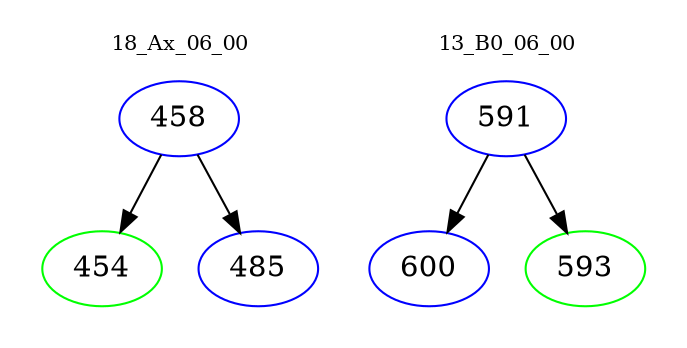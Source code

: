 digraph{
subgraph cluster_0 {
color = white
label = "18_Ax_06_00";
fontsize=10;
T0_458 [label="458", color="blue"]
T0_458 -> T0_454 [color="black"]
T0_454 [label="454", color="green"]
T0_458 -> T0_485 [color="black"]
T0_485 [label="485", color="blue"]
}
subgraph cluster_1 {
color = white
label = "13_B0_06_00";
fontsize=10;
T1_591 [label="591", color="blue"]
T1_591 -> T1_600 [color="black"]
T1_600 [label="600", color="blue"]
T1_591 -> T1_593 [color="black"]
T1_593 [label="593", color="green"]
}
}
